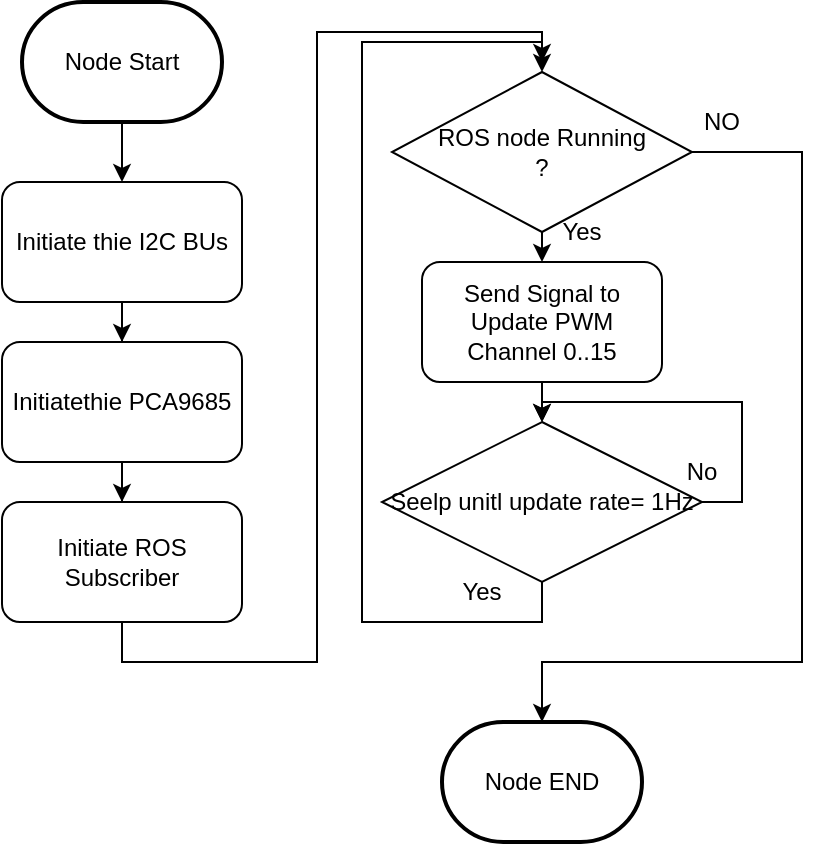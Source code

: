 <mxfile version="17.4.2" type="github">
  <diagram id="Ut1cegrl1C2wNNa5rdiQ" name="Page-1">
    <mxGraphModel dx="1038" dy="579" grid="1" gridSize="10" guides="1" tooltips="1" connect="1" arrows="1" fold="1" page="1" pageScale="1" pageWidth="827" pageHeight="1169" math="0" shadow="0">
      <root>
        <mxCell id="0" />
        <mxCell id="1" parent="0" />
        <mxCell id="gO9lN6muDUA_JVY4itH_-2" style="edgeStyle=orthogonalEdgeStyle;rounded=0;orthogonalLoop=1;jettySize=auto;html=1;exitX=0.5;exitY=1;exitDx=0;exitDy=0;exitPerimeter=0;" edge="1" parent="1" source="gO9lN6muDUA_JVY4itH_-1">
          <mxGeometry relative="1" as="geometry">
            <mxPoint x="370" y="600" as="targetPoint" />
          </mxGeometry>
        </mxCell>
        <mxCell id="gO9lN6muDUA_JVY4itH_-1" value="Node Start" style="strokeWidth=2;html=1;shape=mxgraph.flowchart.terminator;whiteSpace=wrap;" vertex="1" parent="1">
          <mxGeometry x="320" y="510" width="100" height="60" as="geometry" />
        </mxCell>
        <mxCell id="gO9lN6muDUA_JVY4itH_-5" value="" style="edgeStyle=orthogonalEdgeStyle;rounded=0;orthogonalLoop=1;jettySize=auto;html=1;" edge="1" parent="1" source="gO9lN6muDUA_JVY4itH_-3" target="gO9lN6muDUA_JVY4itH_-4">
          <mxGeometry relative="1" as="geometry" />
        </mxCell>
        <mxCell id="gO9lN6muDUA_JVY4itH_-3" value="Initiate thie I2C BUs" style="rounded=1;whiteSpace=wrap;html=1;" vertex="1" parent="1">
          <mxGeometry x="310" y="600" width="120" height="60" as="geometry" />
        </mxCell>
        <mxCell id="gO9lN6muDUA_JVY4itH_-7" value="" style="edgeStyle=orthogonalEdgeStyle;rounded=0;orthogonalLoop=1;jettySize=auto;html=1;" edge="1" parent="1" source="gO9lN6muDUA_JVY4itH_-4" target="gO9lN6muDUA_JVY4itH_-6">
          <mxGeometry relative="1" as="geometry" />
        </mxCell>
        <mxCell id="gO9lN6muDUA_JVY4itH_-4" value="Initiatethie PCA9685" style="rounded=1;whiteSpace=wrap;html=1;" vertex="1" parent="1">
          <mxGeometry x="310" y="680" width="120" height="60" as="geometry" />
        </mxCell>
        <mxCell id="gO9lN6muDUA_JVY4itH_-16" style="edgeStyle=orthogonalEdgeStyle;rounded=0;orthogonalLoop=1;jettySize=auto;html=1;exitX=0.5;exitY=1;exitDx=0;exitDy=0;entryX=0.5;entryY=0;entryDx=0;entryDy=0;" edge="1" parent="1" source="gO9lN6muDUA_JVY4itH_-6" target="gO9lN6muDUA_JVY4itH_-15">
          <mxGeometry relative="1" as="geometry" />
        </mxCell>
        <mxCell id="gO9lN6muDUA_JVY4itH_-6" value="Initiate ROS Subscriber" style="rounded=1;whiteSpace=wrap;html=1;" vertex="1" parent="1">
          <mxGeometry x="310" y="760" width="120" height="60" as="geometry" />
        </mxCell>
        <mxCell id="gO9lN6muDUA_JVY4itH_-13" style="edgeStyle=orthogonalEdgeStyle;rounded=0;orthogonalLoop=1;jettySize=auto;html=1;exitX=0.5;exitY=1;exitDx=0;exitDy=0;entryX=0.5;entryY=0;entryDx=0;entryDy=0;" edge="1" parent="1" source="gO9lN6muDUA_JVY4itH_-10" target="gO9lN6muDUA_JVY4itH_-12">
          <mxGeometry relative="1" as="geometry" />
        </mxCell>
        <mxCell id="gO9lN6muDUA_JVY4itH_-10" value="Send Signal to Update PWM Channel 0..15" style="rounded=1;whiteSpace=wrap;html=1;" vertex="1" parent="1">
          <mxGeometry x="520" y="640" width="120" height="60" as="geometry" />
        </mxCell>
        <mxCell id="gO9lN6muDUA_JVY4itH_-18" style="edgeStyle=orthogonalEdgeStyle;rounded=0;orthogonalLoop=1;jettySize=auto;html=1;exitX=0.5;exitY=1;exitDx=0;exitDy=0;" edge="1" parent="1" source="gO9lN6muDUA_JVY4itH_-12">
          <mxGeometry relative="1" as="geometry">
            <mxPoint x="580" y="540" as="targetPoint" />
            <Array as="points">
              <mxPoint x="580" y="820" />
              <mxPoint x="490" y="820" />
              <mxPoint x="490" y="530" />
              <mxPoint x="580" y="530" />
            </Array>
          </mxGeometry>
        </mxCell>
        <mxCell id="gO9lN6muDUA_JVY4itH_-12" value="Seelp unitl update rate= 1Hz" style="rhombus;whiteSpace=wrap;html=1;" vertex="1" parent="1">
          <mxGeometry x="500" y="720" width="160" height="80" as="geometry" />
        </mxCell>
        <mxCell id="gO9lN6muDUA_JVY4itH_-17" style="edgeStyle=orthogonalEdgeStyle;rounded=0;orthogonalLoop=1;jettySize=auto;html=1;exitX=0.5;exitY=1;exitDx=0;exitDy=0;entryX=0.5;entryY=0;entryDx=0;entryDy=0;" edge="1" parent="1" source="gO9lN6muDUA_JVY4itH_-15" target="gO9lN6muDUA_JVY4itH_-10">
          <mxGeometry relative="1" as="geometry" />
        </mxCell>
        <mxCell id="gO9lN6muDUA_JVY4itH_-21" style="edgeStyle=orthogonalEdgeStyle;rounded=0;orthogonalLoop=1;jettySize=auto;html=1;exitX=1;exitY=0.5;exitDx=0;exitDy=0;" edge="1" parent="1" source="gO9lN6muDUA_JVY4itH_-15" target="gO9lN6muDUA_JVY4itH_-20">
          <mxGeometry relative="1" as="geometry">
            <Array as="points">
              <mxPoint x="710" y="585" />
              <mxPoint x="710" y="840" />
              <mxPoint x="580" y="840" />
            </Array>
          </mxGeometry>
        </mxCell>
        <mxCell id="gO9lN6muDUA_JVY4itH_-15" value="ROS node Running&lt;br&gt;?" style="rhombus;whiteSpace=wrap;html=1;" vertex="1" parent="1">
          <mxGeometry x="505" y="545" width="150" height="80" as="geometry" />
        </mxCell>
        <mxCell id="gO9lN6muDUA_JVY4itH_-19" style="edgeStyle=orthogonalEdgeStyle;rounded=0;orthogonalLoop=1;jettySize=auto;html=1;exitX=1;exitY=0.5;exitDx=0;exitDy=0;entryX=0.5;entryY=0;entryDx=0;entryDy=0;" edge="1" parent="1" source="gO9lN6muDUA_JVY4itH_-12" target="gO9lN6muDUA_JVY4itH_-12">
          <mxGeometry relative="1" as="geometry">
            <Array as="points">
              <mxPoint x="680" y="760" />
              <mxPoint x="680" y="710" />
              <mxPoint x="580" y="710" />
            </Array>
          </mxGeometry>
        </mxCell>
        <mxCell id="gO9lN6muDUA_JVY4itH_-20" value="Node END" style="strokeWidth=2;html=1;shape=mxgraph.flowchart.terminator;whiteSpace=wrap;" vertex="1" parent="1">
          <mxGeometry x="530" y="870" width="100" height="60" as="geometry" />
        </mxCell>
        <mxCell id="gO9lN6muDUA_JVY4itH_-22" value="No" style="text;html=1;strokeColor=none;fillColor=none;align=center;verticalAlign=middle;whiteSpace=wrap;rounded=0;" vertex="1" parent="1">
          <mxGeometry x="630" y="730" width="60" height="30" as="geometry" />
        </mxCell>
        <mxCell id="gO9lN6muDUA_JVY4itH_-23" value="Yes" style="text;html=1;strokeColor=none;fillColor=none;align=center;verticalAlign=middle;whiteSpace=wrap;rounded=0;" vertex="1" parent="1">
          <mxGeometry x="520" y="790" width="60" height="30" as="geometry" />
        </mxCell>
        <mxCell id="gO9lN6muDUA_JVY4itH_-24" value="Yes" style="text;html=1;strokeColor=none;fillColor=none;align=center;verticalAlign=middle;whiteSpace=wrap;rounded=0;" vertex="1" parent="1">
          <mxGeometry x="570" y="610" width="60" height="30" as="geometry" />
        </mxCell>
        <mxCell id="gO9lN6muDUA_JVY4itH_-25" value="NO" style="text;html=1;strokeColor=none;fillColor=none;align=center;verticalAlign=middle;whiteSpace=wrap;rounded=0;" vertex="1" parent="1">
          <mxGeometry x="640" y="555" width="60" height="30" as="geometry" />
        </mxCell>
      </root>
    </mxGraphModel>
  </diagram>
</mxfile>

